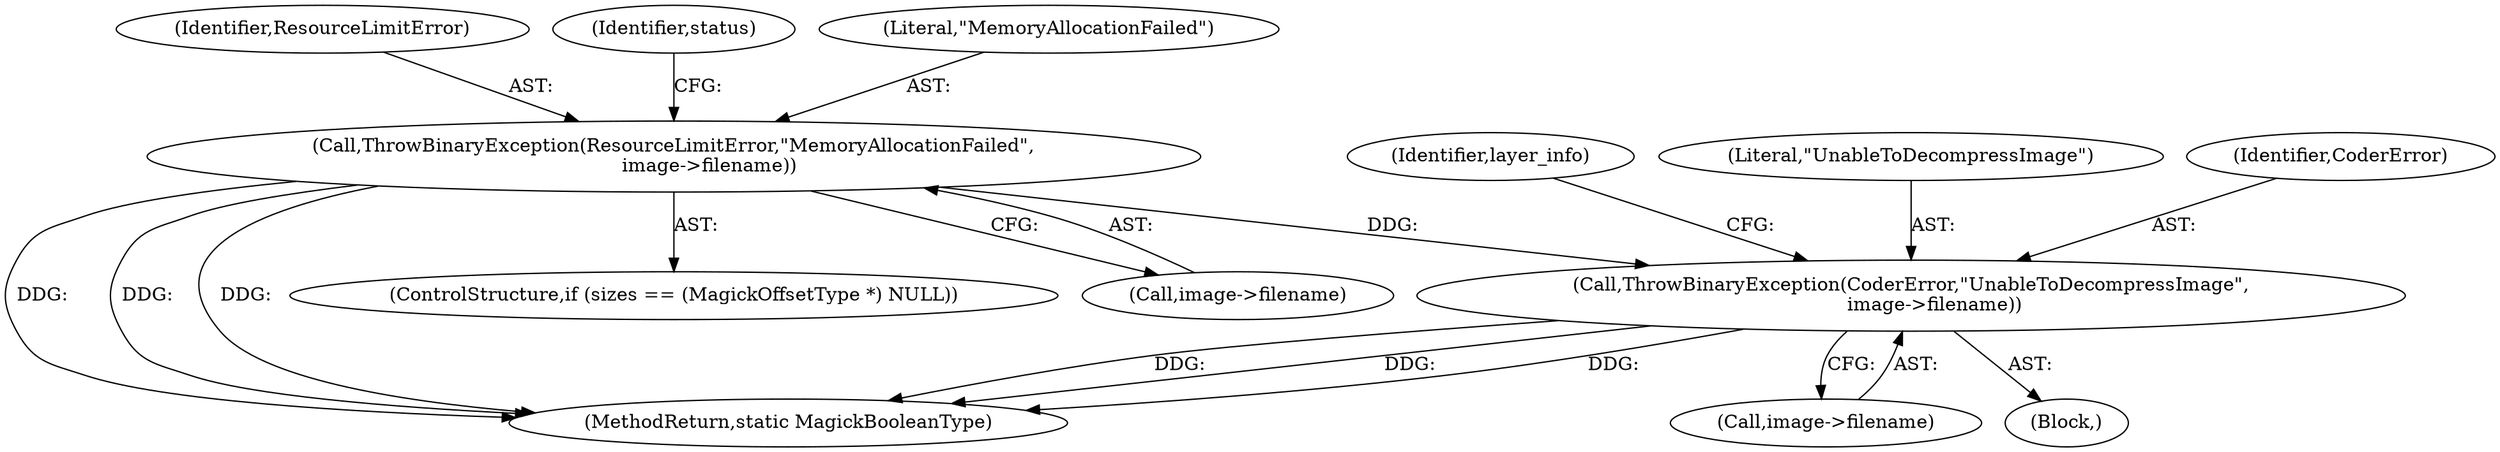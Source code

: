 digraph "0_ImageMagick_7f2dc7a1afc067d0c89f12c82bcdec0445fb1b94@pointer" {
"1000354" [label="(Call,ThrowBinaryException(CoderError,\"UnableToDecompressImage\",\n        image->filename))"];
"1000259" [label="(Call,ThrowBinaryException(ResourceLimitError,\"MemoryAllocationFailed\",\n            image->filename))"];
"1000262" [label="(Call,image->filename)"];
"1000345" [label="(Block,)"];
"1000260" [label="(Identifier,ResourceLimitError)"];
"1000266" [label="(Identifier,status)"];
"1000363" [label="(Identifier,layer_info)"];
"1000369" [label="(MethodReturn,static MagickBooleanType)"];
"1000261" [label="(Literal,\"MemoryAllocationFailed\")"];
"1000356" [label="(Literal,\"UnableToDecompressImage\")"];
"1000354" [label="(Call,ThrowBinaryException(CoderError,\"UnableToDecompressImage\",\n        image->filename))"];
"1000357" [label="(Call,image->filename)"];
"1000259" [label="(Call,ThrowBinaryException(ResourceLimitError,\"MemoryAllocationFailed\",\n            image->filename))"];
"1000355" [label="(Identifier,CoderError)"];
"1000253" [label="(ControlStructure,if (sizes == (MagickOffsetType *) NULL))"];
"1000354" -> "1000345"  [label="AST: "];
"1000354" -> "1000357"  [label="CFG: "];
"1000355" -> "1000354"  [label="AST: "];
"1000356" -> "1000354"  [label="AST: "];
"1000357" -> "1000354"  [label="AST: "];
"1000363" -> "1000354"  [label="CFG: "];
"1000354" -> "1000369"  [label="DDG: "];
"1000354" -> "1000369"  [label="DDG: "];
"1000354" -> "1000369"  [label="DDG: "];
"1000259" -> "1000354"  [label="DDG: "];
"1000259" -> "1000253"  [label="AST: "];
"1000259" -> "1000262"  [label="CFG: "];
"1000260" -> "1000259"  [label="AST: "];
"1000261" -> "1000259"  [label="AST: "];
"1000262" -> "1000259"  [label="AST: "];
"1000266" -> "1000259"  [label="CFG: "];
"1000259" -> "1000369"  [label="DDG: "];
"1000259" -> "1000369"  [label="DDG: "];
"1000259" -> "1000369"  [label="DDG: "];
}
